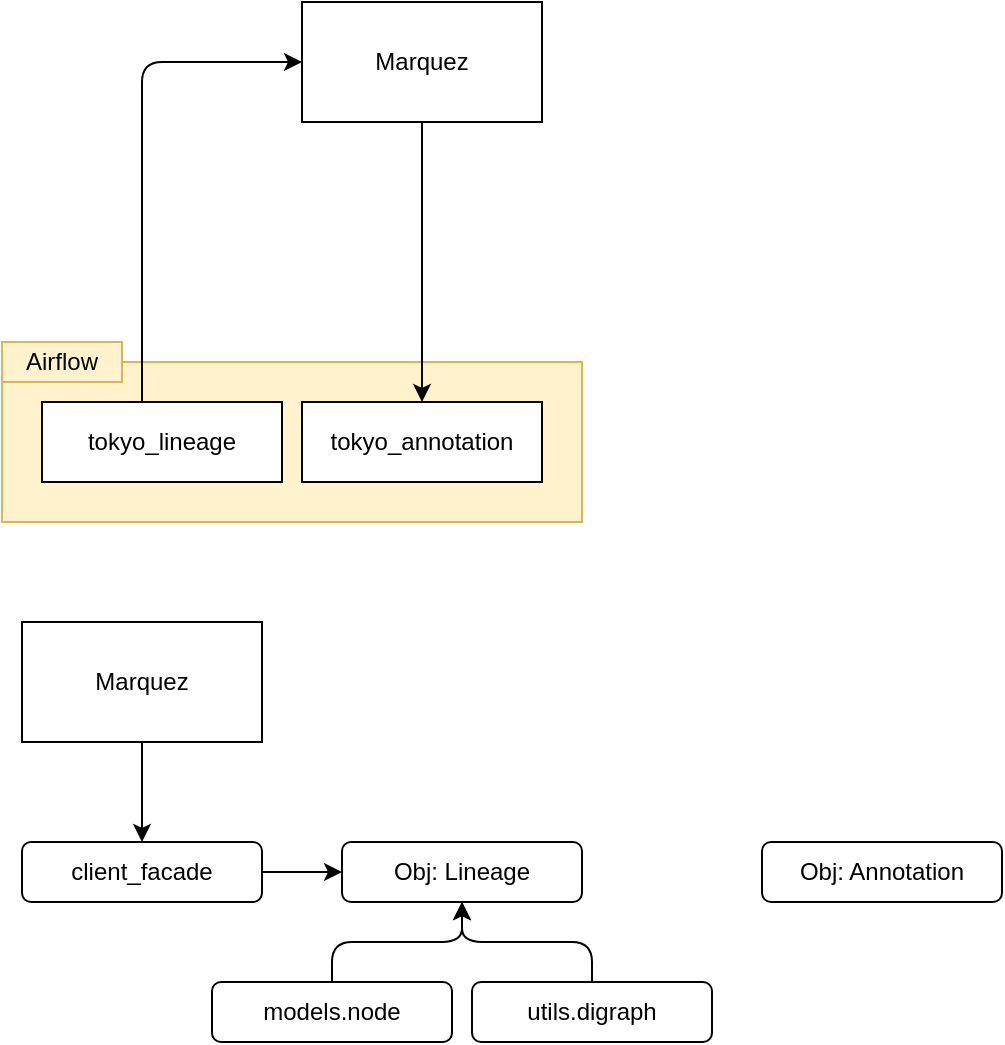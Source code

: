 <mxfile>
    <diagram id="XhzGo51o3R7YIQaGbG6v" name="Page-1">
        <mxGraphModel dx="514" dy="478" grid="1" gridSize="10" guides="1" tooltips="1" connect="1" arrows="1" fold="1" page="1" pageScale="1" pageWidth="850" pageHeight="1100" math="0" shadow="0">
            <root>
                <mxCell id="0"/>
                <mxCell id="1" parent="0"/>
                <mxCell id="5" value="" style="rounded=0;whiteSpace=wrap;html=1;fillColor=#fff2cc;strokeColor=#d6b656;" vertex="1" parent="1">
                    <mxGeometry x="110" y="230" width="290" height="80" as="geometry"/>
                </mxCell>
                <mxCell id="9" style="edgeStyle=orthogonalEdgeStyle;html=1;entryX=0.5;entryY=0;entryDx=0;entryDy=0;" edge="1" parent="1" source="4" target="6">
                    <mxGeometry relative="1" as="geometry">
                        <mxPoint x="370" y="160" as="targetPoint"/>
                    </mxGeometry>
                </mxCell>
                <mxCell id="4" value="Marquez" style="rounded=0;whiteSpace=wrap;html=1;" vertex="1" parent="1">
                    <mxGeometry x="260" y="50" width="120" height="60" as="geometry"/>
                </mxCell>
                <mxCell id="6" value="tokyo_annotation" style="rounded=0;whiteSpace=wrap;html=1;" vertex="1" parent="1">
                    <mxGeometry x="260" y="250" width="120" height="40" as="geometry"/>
                </mxCell>
                <mxCell id="8" style="edgeStyle=orthogonalEdgeStyle;html=1;entryX=0;entryY=0.5;entryDx=0;entryDy=0;" edge="1" parent="1" source="7" target="4">
                    <mxGeometry relative="1" as="geometry">
                        <Array as="points">
                            <mxPoint x="180" y="80"/>
                        </Array>
                    </mxGeometry>
                </mxCell>
                <mxCell id="7" value="tokyo_lineage" style="rounded=0;whiteSpace=wrap;html=1;" vertex="1" parent="1">
                    <mxGeometry x="130" y="250" width="120" height="40" as="geometry"/>
                </mxCell>
                <mxCell id="12" value="Airflow" style="rounded=0;whiteSpace=wrap;html=1;fillColor=#fff2cc;strokeColor=#d6b656;" vertex="1" parent="1">
                    <mxGeometry x="110" y="220" width="60" height="20" as="geometry"/>
                </mxCell>
                <mxCell id="18" style="edgeStyle=orthogonalEdgeStyle;html=1;entryX=0;entryY=0.5;entryDx=0;entryDy=0;" edge="1" parent="1" source="13" target="16">
                    <mxGeometry relative="1" as="geometry"/>
                </mxCell>
                <mxCell id="13" value="client_facade" style="rounded=1;whiteSpace=wrap;html=1;" vertex="1" parent="1">
                    <mxGeometry x="120" y="470" width="120" height="30" as="geometry"/>
                </mxCell>
                <mxCell id="17" style="edgeStyle=orthogonalEdgeStyle;html=1;" edge="1" parent="1" source="15" target="13">
                    <mxGeometry relative="1" as="geometry"/>
                </mxCell>
                <mxCell id="15" value="Marquez" style="rounded=0;whiteSpace=wrap;html=1;" vertex="1" parent="1">
                    <mxGeometry x="120" y="360" width="120" height="60" as="geometry"/>
                </mxCell>
                <mxCell id="16" value="Obj: Lineage" style="rounded=1;whiteSpace=wrap;html=1;" vertex="1" parent="1">
                    <mxGeometry x="280" y="470" width="120" height="30" as="geometry"/>
                </mxCell>
                <mxCell id="22" style="edgeStyle=orthogonalEdgeStyle;html=1;entryX=0.5;entryY=1;entryDx=0;entryDy=0;" edge="1" parent="1" source="19" target="16">
                    <mxGeometry relative="1" as="geometry"/>
                </mxCell>
                <mxCell id="19" value="models.node" style="rounded=1;whiteSpace=wrap;html=1;" vertex="1" parent="1">
                    <mxGeometry x="215" y="540" width="120" height="30" as="geometry"/>
                </mxCell>
                <mxCell id="21" style="edgeStyle=orthogonalEdgeStyle;html=1;entryX=0.5;entryY=1;entryDx=0;entryDy=0;" edge="1" parent="1" source="20" target="16">
                    <mxGeometry relative="1" as="geometry"/>
                </mxCell>
                <mxCell id="20" value="utils.digraph" style="rounded=1;whiteSpace=wrap;html=1;" vertex="1" parent="1">
                    <mxGeometry x="345" y="540" width="120" height="30" as="geometry"/>
                </mxCell>
                <mxCell id="24" value="Obj: Annotation" style="rounded=1;whiteSpace=wrap;html=1;" vertex="1" parent="1">
                    <mxGeometry x="490" y="470" width="120" height="30" as="geometry"/>
                </mxCell>
            </root>
        </mxGraphModel>
    </diagram>
</mxfile>